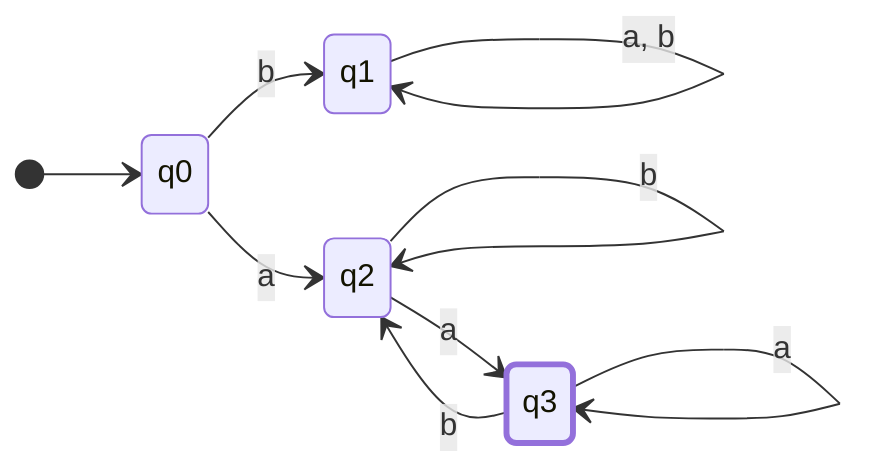 stateDiagram-v2
		direction LR
		classDef Accept stroke-width:3px
    state q0
		state q1
		state q2
		state q3
    [*] --> q0
		q0 --> q2 : a
		q0 --> q1 : b
		q1 --> q1 : a, b
		q2 --> q2 : b
		q2 --> q3 : a
		q3 --> q2 : b
		q3 --> q3 : a

		class q3 Accept